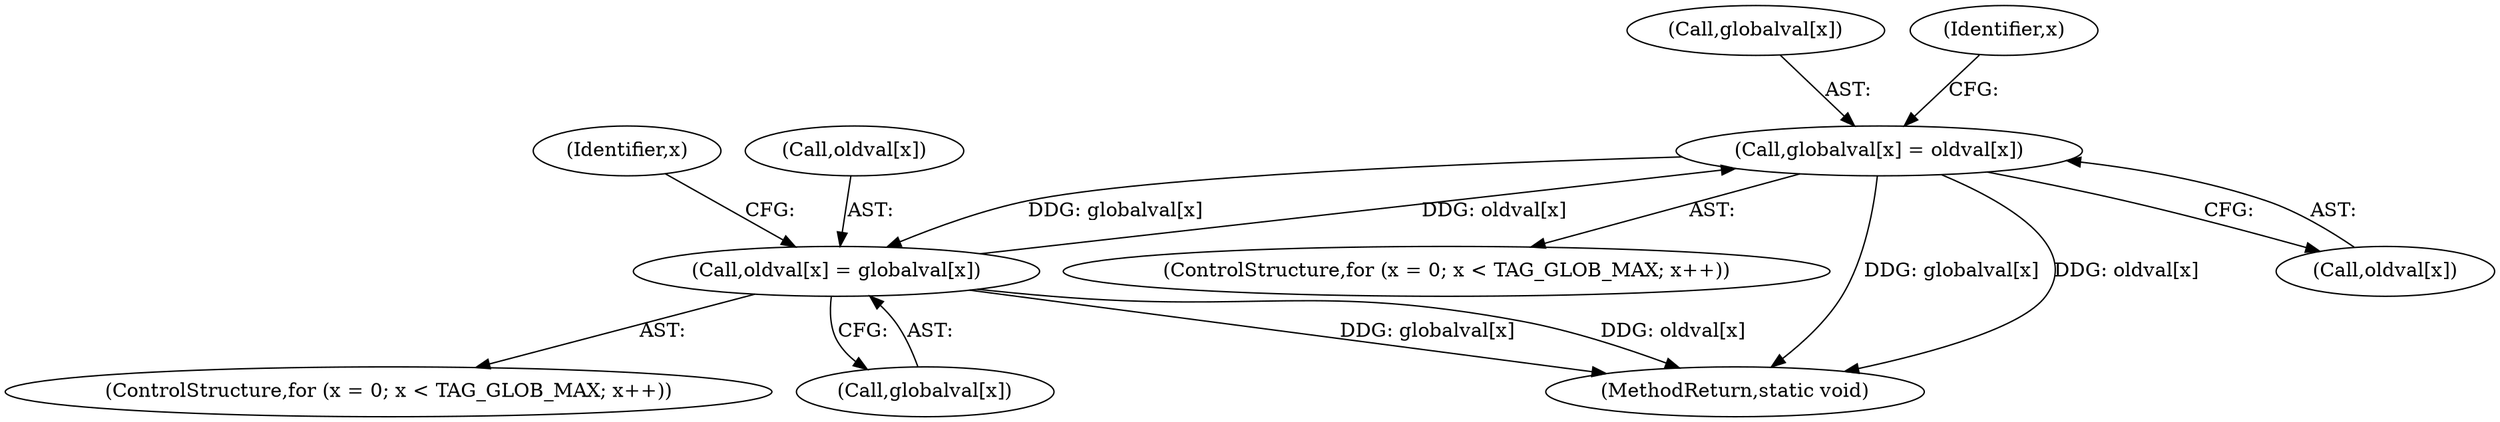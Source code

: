 digraph "0_linux_a50829479f58416a013a4ccca791336af3c584c7@array" {
"1000555" [label="(Call,globalval[x] = oldval[x])"];
"1000510" [label="(Call,oldval[x] = globalval[x])"];
"1000555" [label="(Call,globalval[x] = oldval[x])"];
"1000556" [label="(Call,globalval[x])"];
"1000554" [label="(Identifier,x)"];
"1000501" [label="(ControlStructure,for (x = 0; x < TAG_GLOB_MAX; x++))"];
"1000555" [label="(Call,globalval[x] = oldval[x])"];
"1000509" [label="(Identifier,x)"];
"1000546" [label="(ControlStructure,for (x = 0; x < TAG_GLOB_MAX; x++))"];
"1000514" [label="(Call,globalval[x])"];
"1000801" [label="(MethodReturn,static void)"];
"1000559" [label="(Call,oldval[x])"];
"1000511" [label="(Call,oldval[x])"];
"1000510" [label="(Call,oldval[x] = globalval[x])"];
"1000555" -> "1000546"  [label="AST: "];
"1000555" -> "1000559"  [label="CFG: "];
"1000556" -> "1000555"  [label="AST: "];
"1000559" -> "1000555"  [label="AST: "];
"1000554" -> "1000555"  [label="CFG: "];
"1000555" -> "1000801"  [label="DDG: globalval[x]"];
"1000555" -> "1000801"  [label="DDG: oldval[x]"];
"1000555" -> "1000510"  [label="DDG: globalval[x]"];
"1000510" -> "1000555"  [label="DDG: oldval[x]"];
"1000510" -> "1000501"  [label="AST: "];
"1000510" -> "1000514"  [label="CFG: "];
"1000511" -> "1000510"  [label="AST: "];
"1000514" -> "1000510"  [label="AST: "];
"1000509" -> "1000510"  [label="CFG: "];
"1000510" -> "1000801"  [label="DDG: globalval[x]"];
"1000510" -> "1000801"  [label="DDG: oldval[x]"];
}
